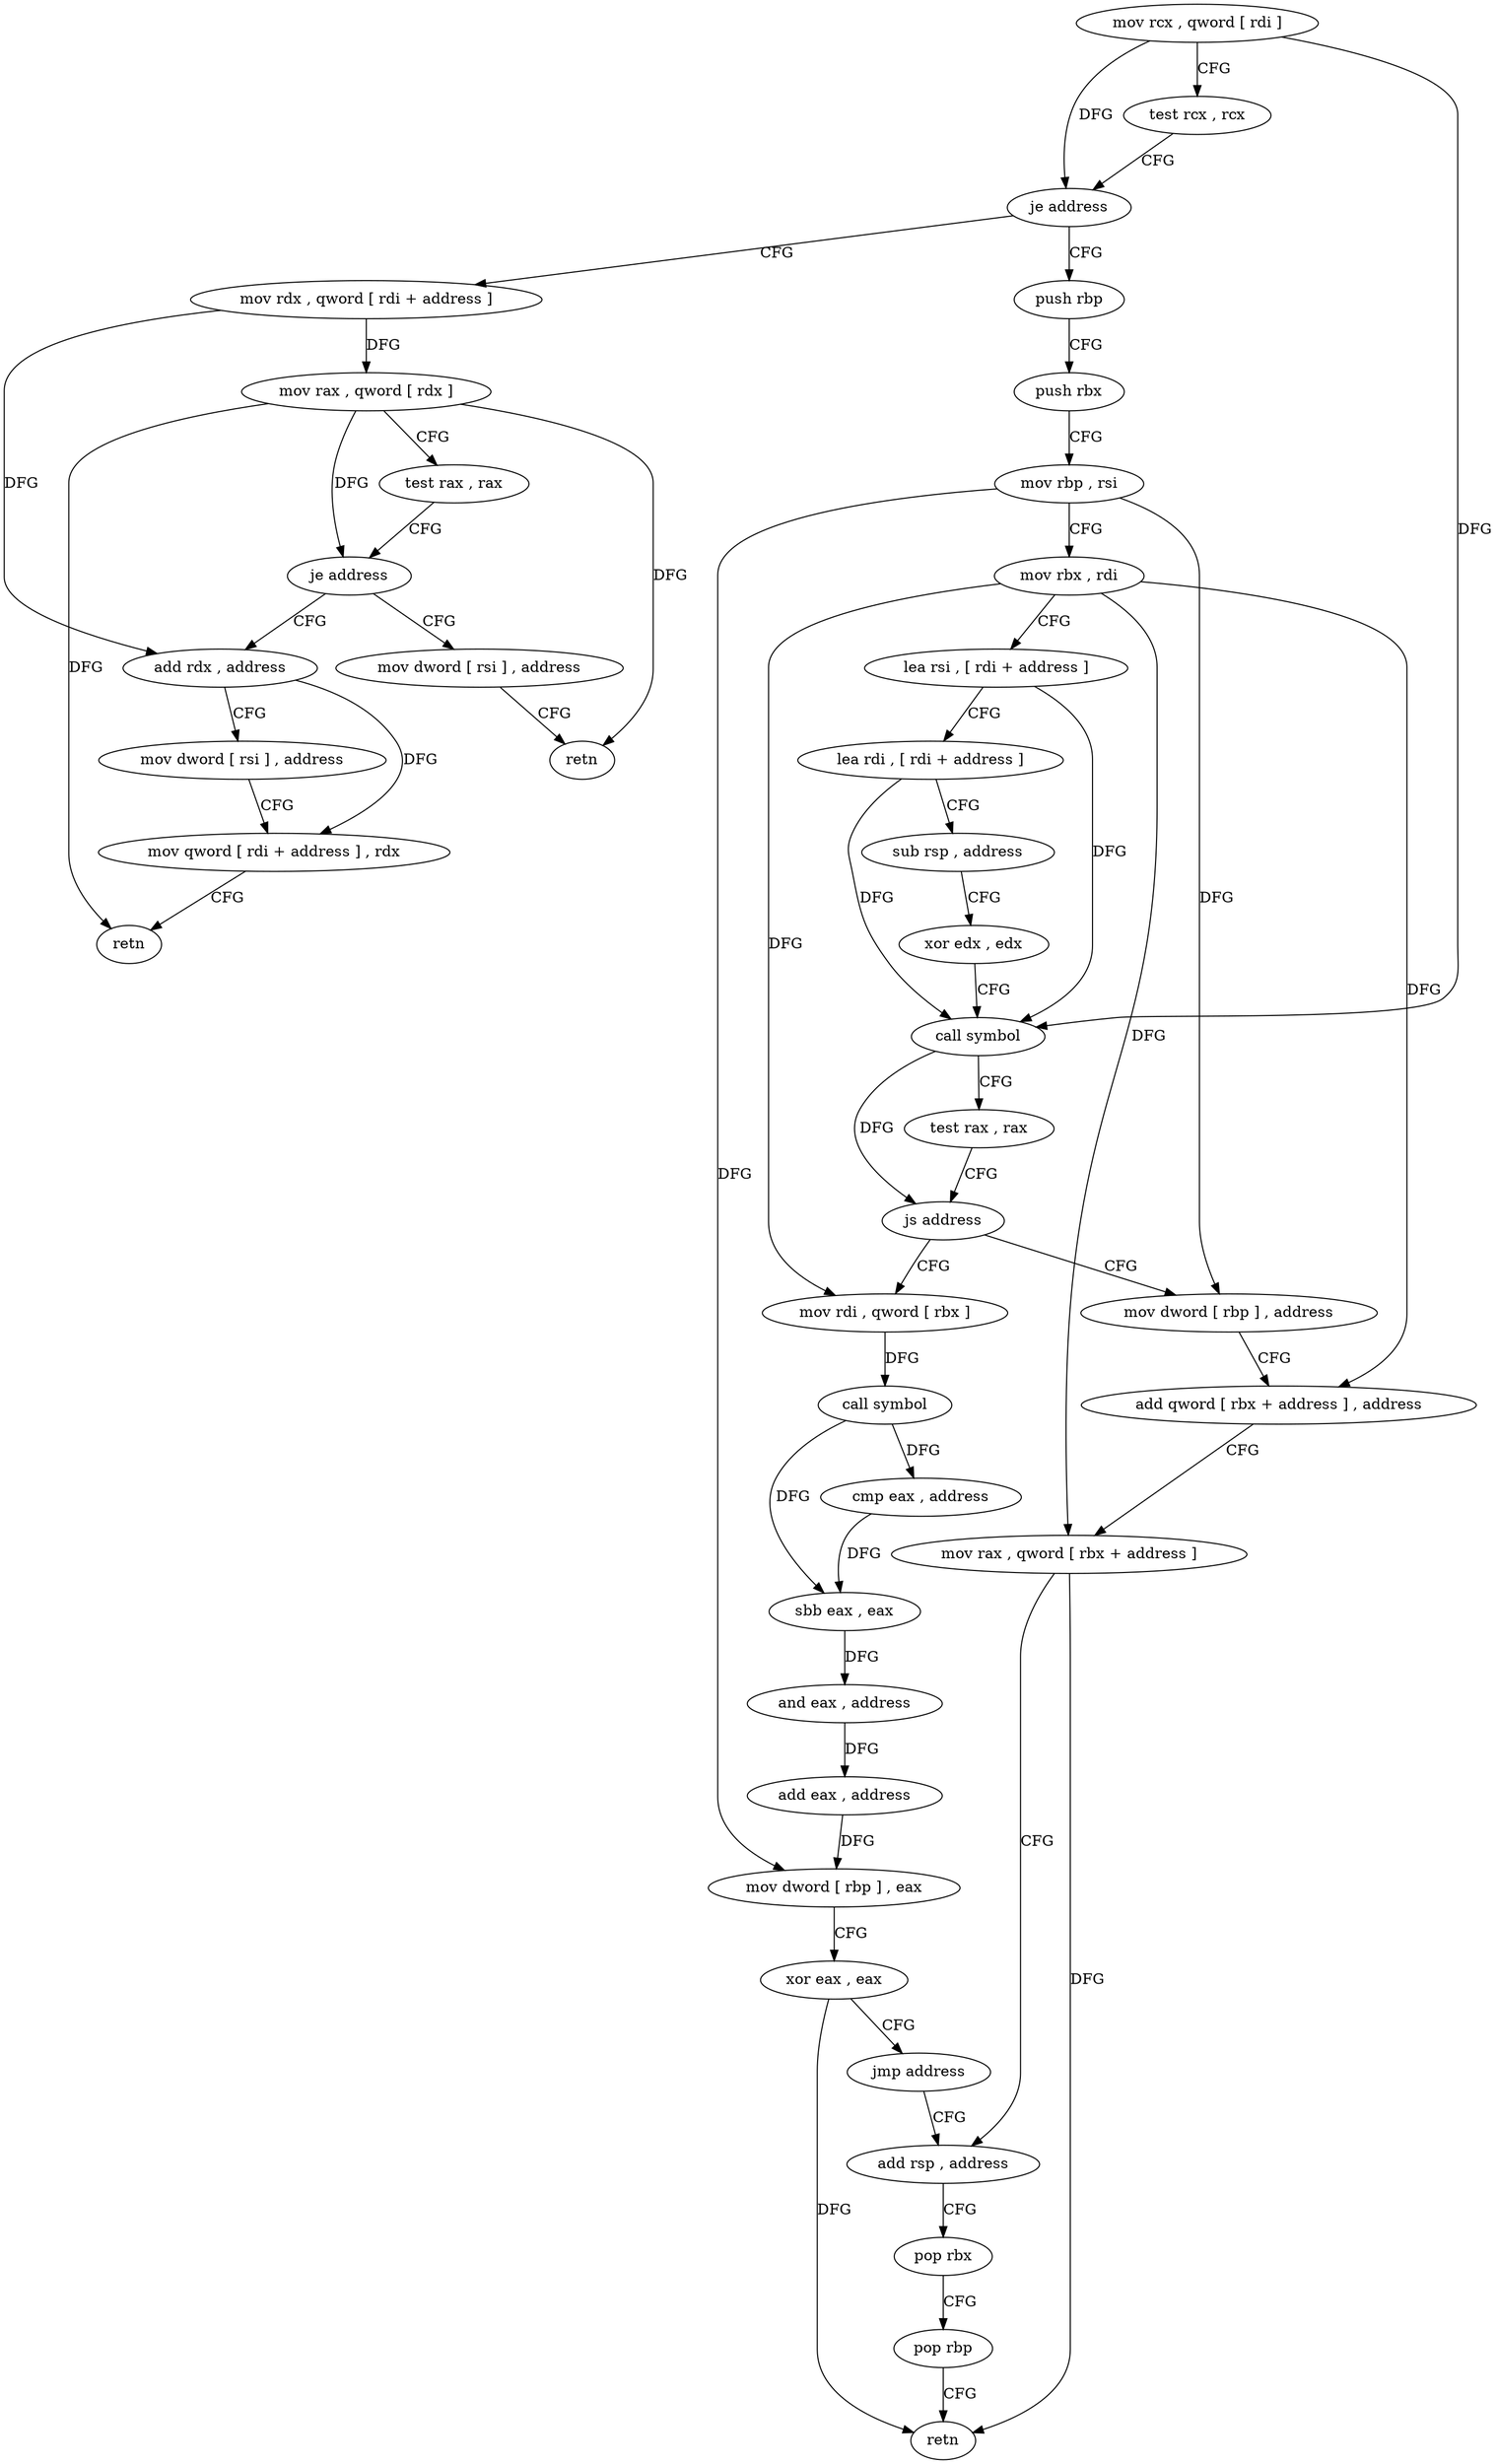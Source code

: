 digraph "func" {
"4267344" [label = "mov rcx , qword [ rdi ]" ]
"4267347" [label = "test rcx , rcx" ]
"4267350" [label = "je address" ]
"4267408" [label = "mov rdx , qword [ rdi + address ]" ]
"4267352" [label = "push rbp" ]
"4267412" [label = "mov rax , qword [ rdx ]" ]
"4267415" [label = "test rax , rax" ]
"4267418" [label = "je address" ]
"4267466" [label = "mov dword [ rsi ] , address" ]
"4267420" [label = "add rdx , address" ]
"4267353" [label = "push rbx" ]
"4267354" [label = "mov rbp , rsi" ]
"4267357" [label = "mov rbx , rdi" ]
"4267360" [label = "lea rsi , [ rdi + address ]" ]
"4267364" [label = "lea rdi , [ rdi + address ]" ]
"4267368" [label = "sub rsp , address" ]
"4267372" [label = "xor edx , edx" ]
"4267374" [label = "call symbol" ]
"4267379" [label = "test rax , rax" ]
"4267382" [label = "js address" ]
"4267440" [label = "mov rdi , qword [ rbx ]" ]
"4267384" [label = "mov dword [ rbp ] , address" ]
"4267472" [label = "retn" ]
"4267424" [label = "mov dword [ rsi ] , address" ]
"4267430" [label = "mov qword [ rdi + address ] , rdx" ]
"4267434" [label = "retn" ]
"4267443" [label = "call symbol" ]
"4267448" [label = "cmp eax , address" ]
"4267451" [label = "sbb eax , eax" ]
"4267453" [label = "and eax , address" ]
"4267456" [label = "add eax , address" ]
"4267459" [label = "mov dword [ rbp ] , eax" ]
"4267462" [label = "xor eax , eax" ]
"4267464" [label = "jmp address" ]
"4267400" [label = "add rsp , address" ]
"4267391" [label = "add qword [ rbx + address ] , address" ]
"4267396" [label = "mov rax , qword [ rbx + address ]" ]
"4267404" [label = "pop rbx" ]
"4267405" [label = "pop rbp" ]
"4267406" [label = "retn" ]
"4267344" -> "4267347" [ label = "CFG" ]
"4267344" -> "4267350" [ label = "DFG" ]
"4267344" -> "4267374" [ label = "DFG" ]
"4267347" -> "4267350" [ label = "CFG" ]
"4267350" -> "4267408" [ label = "CFG" ]
"4267350" -> "4267352" [ label = "CFG" ]
"4267408" -> "4267412" [ label = "DFG" ]
"4267408" -> "4267420" [ label = "DFG" ]
"4267352" -> "4267353" [ label = "CFG" ]
"4267412" -> "4267415" [ label = "CFG" ]
"4267412" -> "4267418" [ label = "DFG" ]
"4267412" -> "4267472" [ label = "DFG" ]
"4267412" -> "4267434" [ label = "DFG" ]
"4267415" -> "4267418" [ label = "CFG" ]
"4267418" -> "4267466" [ label = "CFG" ]
"4267418" -> "4267420" [ label = "CFG" ]
"4267466" -> "4267472" [ label = "CFG" ]
"4267420" -> "4267424" [ label = "CFG" ]
"4267420" -> "4267430" [ label = "DFG" ]
"4267353" -> "4267354" [ label = "CFG" ]
"4267354" -> "4267357" [ label = "CFG" ]
"4267354" -> "4267459" [ label = "DFG" ]
"4267354" -> "4267384" [ label = "DFG" ]
"4267357" -> "4267360" [ label = "CFG" ]
"4267357" -> "4267440" [ label = "DFG" ]
"4267357" -> "4267391" [ label = "DFG" ]
"4267357" -> "4267396" [ label = "DFG" ]
"4267360" -> "4267364" [ label = "CFG" ]
"4267360" -> "4267374" [ label = "DFG" ]
"4267364" -> "4267368" [ label = "CFG" ]
"4267364" -> "4267374" [ label = "DFG" ]
"4267368" -> "4267372" [ label = "CFG" ]
"4267372" -> "4267374" [ label = "CFG" ]
"4267374" -> "4267379" [ label = "CFG" ]
"4267374" -> "4267382" [ label = "DFG" ]
"4267379" -> "4267382" [ label = "CFG" ]
"4267382" -> "4267440" [ label = "CFG" ]
"4267382" -> "4267384" [ label = "CFG" ]
"4267440" -> "4267443" [ label = "DFG" ]
"4267384" -> "4267391" [ label = "CFG" ]
"4267424" -> "4267430" [ label = "CFG" ]
"4267430" -> "4267434" [ label = "CFG" ]
"4267443" -> "4267448" [ label = "DFG" ]
"4267443" -> "4267451" [ label = "DFG" ]
"4267448" -> "4267451" [ label = "DFG" ]
"4267451" -> "4267453" [ label = "DFG" ]
"4267453" -> "4267456" [ label = "DFG" ]
"4267456" -> "4267459" [ label = "DFG" ]
"4267459" -> "4267462" [ label = "CFG" ]
"4267462" -> "4267464" [ label = "CFG" ]
"4267462" -> "4267406" [ label = "DFG" ]
"4267464" -> "4267400" [ label = "CFG" ]
"4267400" -> "4267404" [ label = "CFG" ]
"4267391" -> "4267396" [ label = "CFG" ]
"4267396" -> "4267400" [ label = "CFG" ]
"4267396" -> "4267406" [ label = "DFG" ]
"4267404" -> "4267405" [ label = "CFG" ]
"4267405" -> "4267406" [ label = "CFG" ]
}

